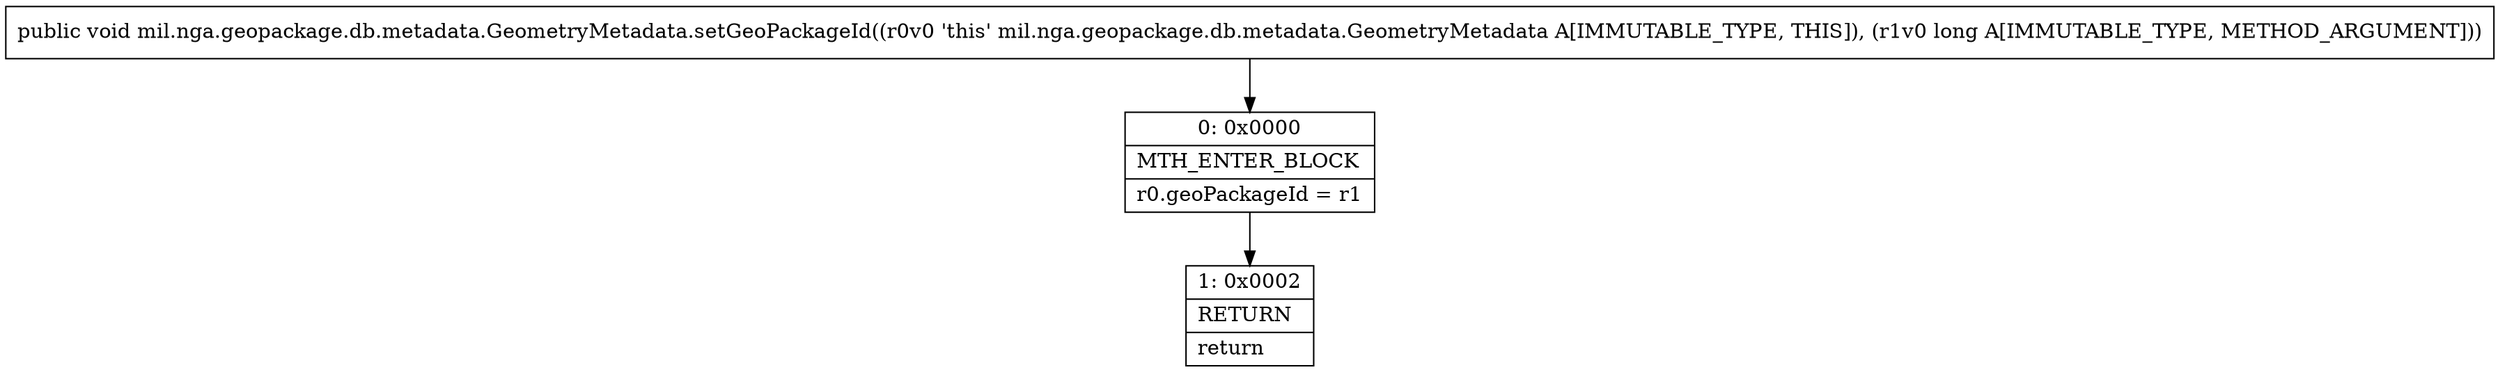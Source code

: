 digraph "CFG formil.nga.geopackage.db.metadata.GeometryMetadata.setGeoPackageId(J)V" {
Node_0 [shape=record,label="{0\:\ 0x0000|MTH_ENTER_BLOCK\l|r0.geoPackageId = r1\l}"];
Node_1 [shape=record,label="{1\:\ 0x0002|RETURN\l|return\l}"];
MethodNode[shape=record,label="{public void mil.nga.geopackage.db.metadata.GeometryMetadata.setGeoPackageId((r0v0 'this' mil.nga.geopackage.db.metadata.GeometryMetadata A[IMMUTABLE_TYPE, THIS]), (r1v0 long A[IMMUTABLE_TYPE, METHOD_ARGUMENT])) }"];
MethodNode -> Node_0;
Node_0 -> Node_1;
}

